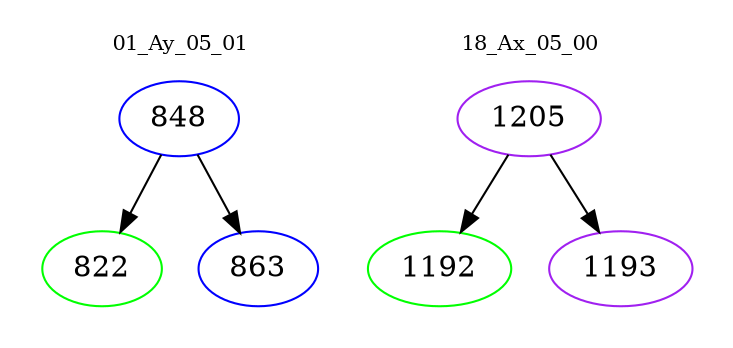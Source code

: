 digraph{
subgraph cluster_0 {
color = white
label = "01_Ay_05_01";
fontsize=10;
T0_848 [label="848", color="blue"]
T0_848 -> T0_822 [color="black"]
T0_822 [label="822", color="green"]
T0_848 -> T0_863 [color="black"]
T0_863 [label="863", color="blue"]
}
subgraph cluster_1 {
color = white
label = "18_Ax_05_00";
fontsize=10;
T1_1205 [label="1205", color="purple"]
T1_1205 -> T1_1192 [color="black"]
T1_1192 [label="1192", color="green"]
T1_1205 -> T1_1193 [color="black"]
T1_1193 [label="1193", color="purple"]
}
}
